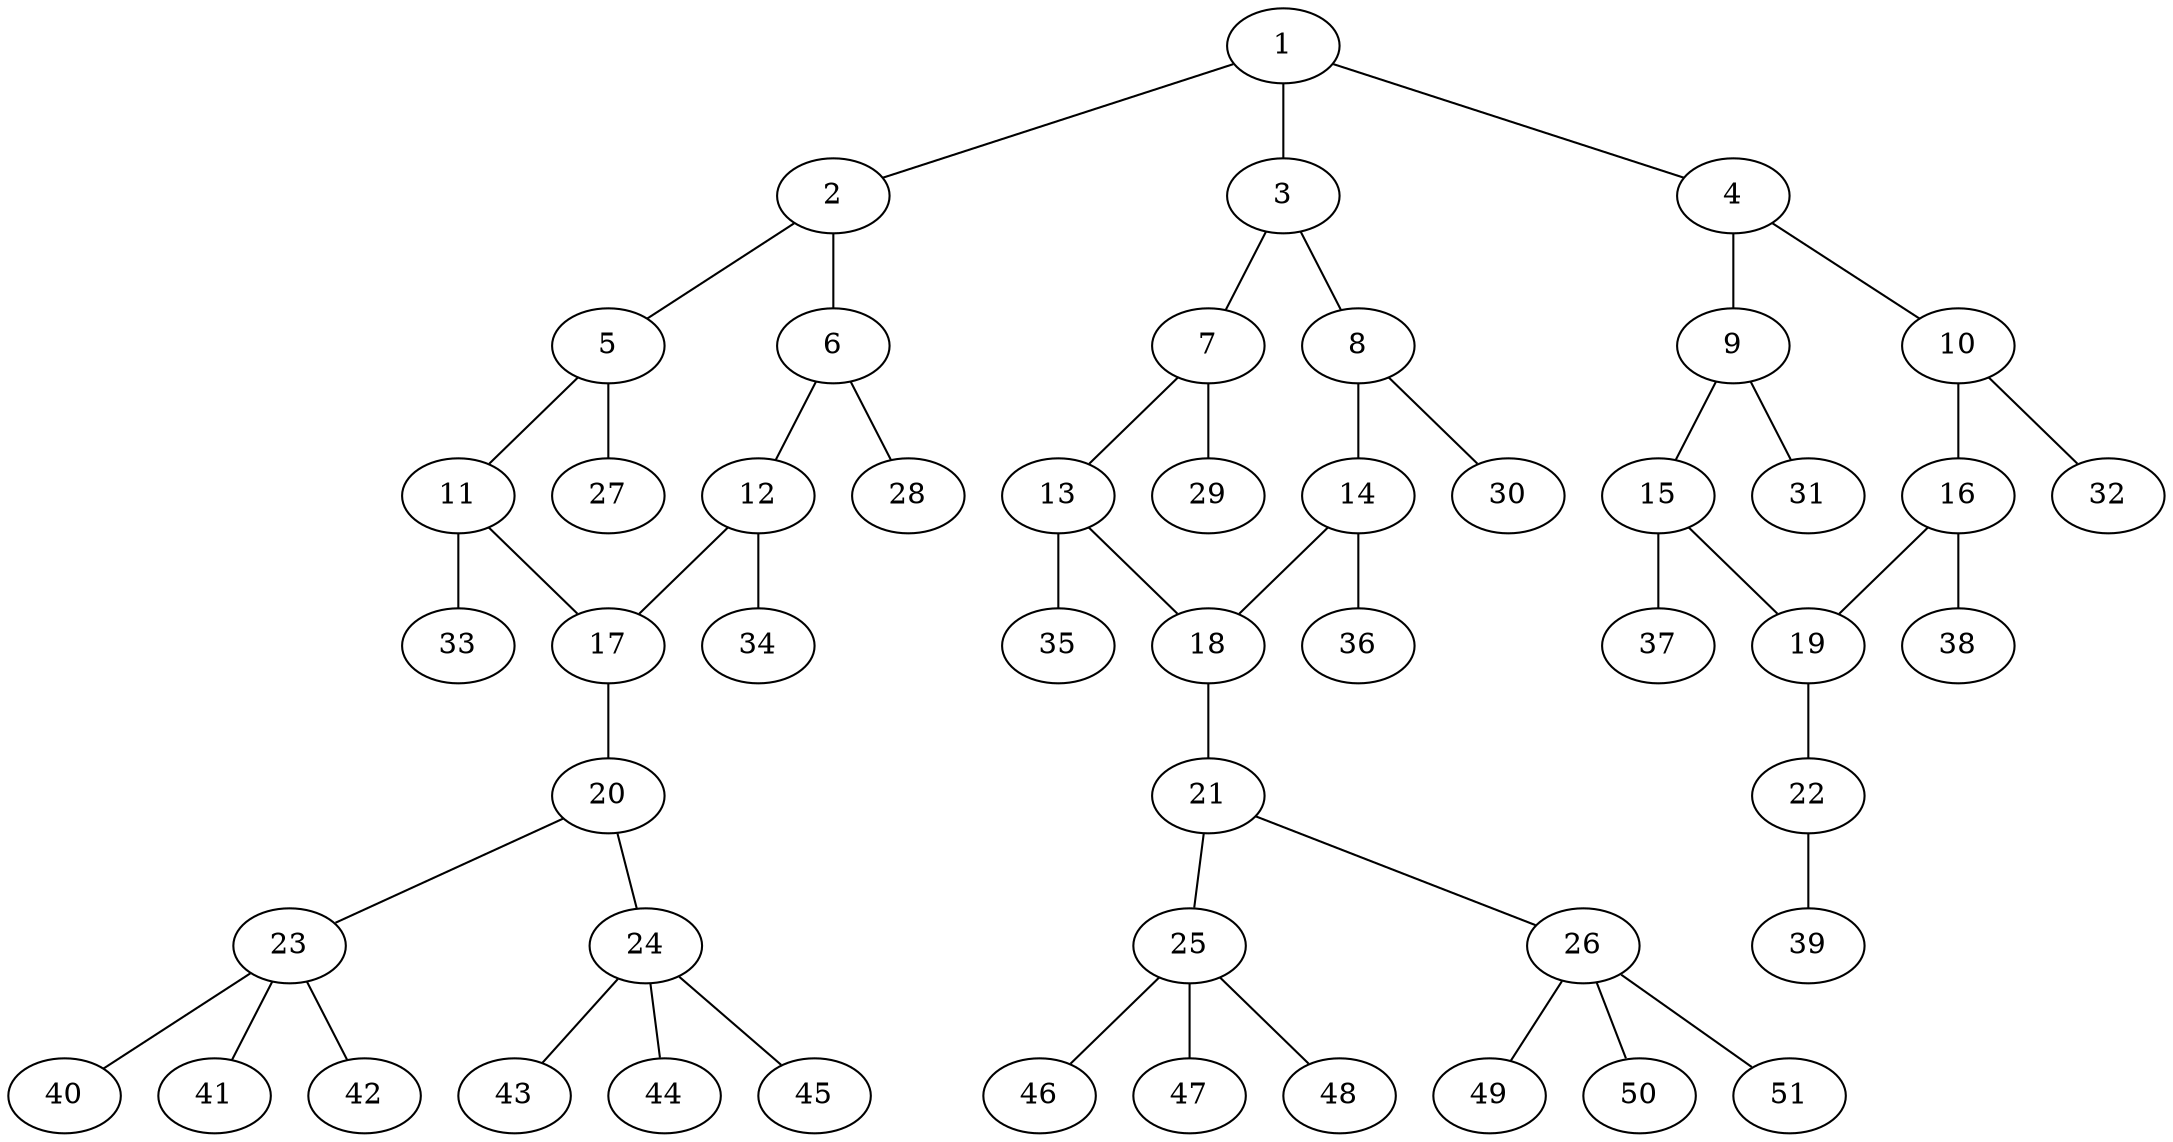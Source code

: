 graph molecule_649 {
	1	 [chem=C];
	2	 [chem=C];
	1 -- 2	 [valence=1];
	3	 [chem=C];
	1 -- 3	 [valence=1];
	4	 [chem=C];
	1 -- 4	 [valence=2];
	5	 [chem=C];
	2 -- 5	 [valence=1];
	6	 [chem=C];
	2 -- 6	 [valence=2];
	7	 [chem=C];
	3 -- 7	 [valence=1];
	8	 [chem=C];
	3 -- 8	 [valence=2];
	9	 [chem=C];
	4 -- 9	 [valence=1];
	10	 [chem=C];
	4 -- 10	 [valence=1];
	11	 [chem=C];
	5 -- 11	 [valence=2];
	27	 [chem=H];
	5 -- 27	 [valence=1];
	12	 [chem=C];
	6 -- 12	 [valence=1];
	28	 [chem=H];
	6 -- 28	 [valence=1];
	13	 [chem=C];
	7 -- 13	 [valence=2];
	29	 [chem=H];
	7 -- 29	 [valence=1];
	14	 [chem=C];
	8 -- 14	 [valence=1];
	30	 [chem=H];
	8 -- 30	 [valence=1];
	15	 [chem=C];
	9 -- 15	 [valence=2];
	31	 [chem=H];
	9 -- 31	 [valence=1];
	16	 [chem=C];
	10 -- 16	 [valence=2];
	32	 [chem=H];
	10 -- 32	 [valence=1];
	17	 [chem=C];
	11 -- 17	 [valence=1];
	33	 [chem=H];
	11 -- 33	 [valence=1];
	12 -- 17	 [valence=2];
	34	 [chem=H];
	12 -- 34	 [valence=1];
	18	 [chem=C];
	13 -- 18	 [valence=1];
	35	 [chem=H];
	13 -- 35	 [valence=1];
	14 -- 18	 [valence=2];
	36	 [chem=H];
	14 -- 36	 [valence=1];
	19	 [chem=C];
	15 -- 19	 [valence=1];
	37	 [chem=H];
	15 -- 37	 [valence=1];
	16 -- 19	 [valence=1];
	38	 [chem=H];
	16 -- 38	 [valence=1];
	20	 [chem=N];
	17 -- 20	 [valence=1];
	21	 [chem=N];
	18 -- 21	 [valence=1];
	22	 [chem=N];
	19 -- 22	 [valence=2];
	23	 [chem=C];
	20 -- 23	 [valence=1];
	24	 [chem=C];
	20 -- 24	 [valence=1];
	25	 [chem=C];
	21 -- 25	 [valence=1];
	26	 [chem=C];
	21 -- 26	 [valence=1];
	39	 [chem=H];
	22 -- 39	 [valence=1];
	40	 [chem=H];
	23 -- 40	 [valence=1];
	41	 [chem=H];
	23 -- 41	 [valence=1];
	42	 [chem=H];
	23 -- 42	 [valence=1];
	43	 [chem=H];
	24 -- 43	 [valence=1];
	44	 [chem=H];
	24 -- 44	 [valence=1];
	45	 [chem=H];
	24 -- 45	 [valence=1];
	46	 [chem=H];
	25 -- 46	 [valence=1];
	47	 [chem=H];
	25 -- 47	 [valence=1];
	48	 [chem=H];
	25 -- 48	 [valence=1];
	49	 [chem=H];
	26 -- 49	 [valence=1];
	50	 [chem=H];
	26 -- 50	 [valence=1];
	51	 [chem=H];
	26 -- 51	 [valence=1];
}
